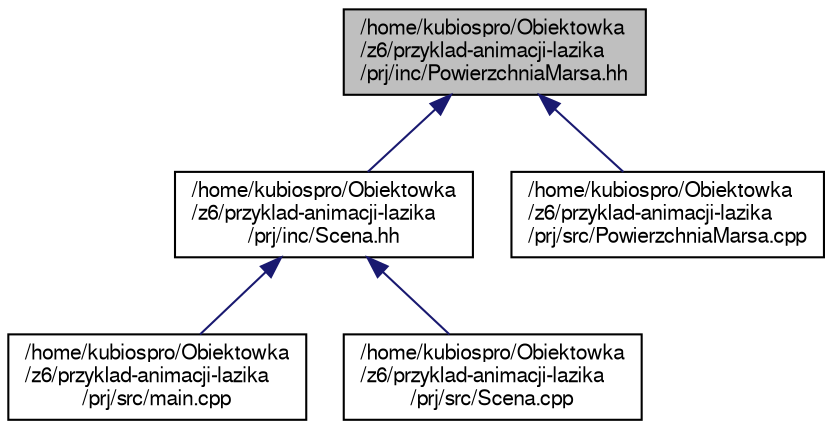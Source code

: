 digraph "/home/kubiospro/Obiektowka/z6/przyklad-animacji-lazika/prj/inc/PowierzchniaMarsa.hh"
{
 // LATEX_PDF_SIZE
  edge [fontname="FreeSans",fontsize="10",labelfontname="FreeSans",labelfontsize="10"];
  node [fontname="FreeSans",fontsize="10",shape=record];
  Node1 [label="/home/kubiospro/Obiektowka\l/z6/przyklad-animacji-lazika\l/prj/inc/PowierzchniaMarsa.hh",height=0.2,width=0.4,color="black", fillcolor="grey75", style="filled", fontcolor="black",tooltip=" "];
  Node1 -> Node2 [dir="back",color="midnightblue",fontsize="10",style="solid",fontname="FreeSans"];
  Node2 [label="/home/kubiospro/Obiektowka\l/z6/przyklad-animacji-lazika\l/prj/inc/Scena.hh",height=0.2,width=0.4,color="black", fillcolor="white", style="filled",URL="$a00059.html",tooltip=" "];
  Node2 -> Node3 [dir="back",color="midnightblue",fontsize="10",style="solid",fontname="FreeSans"];
  Node3 [label="/home/kubiospro/Obiektowka\l/z6/przyklad-animacji-lazika\l/prj/src/main.cpp",height=0.2,width=0.4,color="black", fillcolor="white", style="filled",URL="$a00077.html",tooltip=" "];
  Node2 -> Node4 [dir="back",color="midnightblue",fontsize="10",style="solid",fontname="FreeSans"];
  Node4 [label="/home/kubiospro/Obiektowka\l/z6/przyklad-animacji-lazika\l/prj/src/Scena.cpp",height=0.2,width=0.4,color="black", fillcolor="white", style="filled",URL="$a00086.html",tooltip=" "];
  Node1 -> Node5 [dir="back",color="midnightblue",fontsize="10",style="solid",fontname="FreeSans"];
  Node5 [label="/home/kubiospro/Obiektowka\l/z6/przyklad-animacji-lazika\l/prj/src/PowierzchniaMarsa.cpp",height=0.2,width=0.4,color="black", fillcolor="white", style="filled",URL="$a00083.html",tooltip=" "];
}
